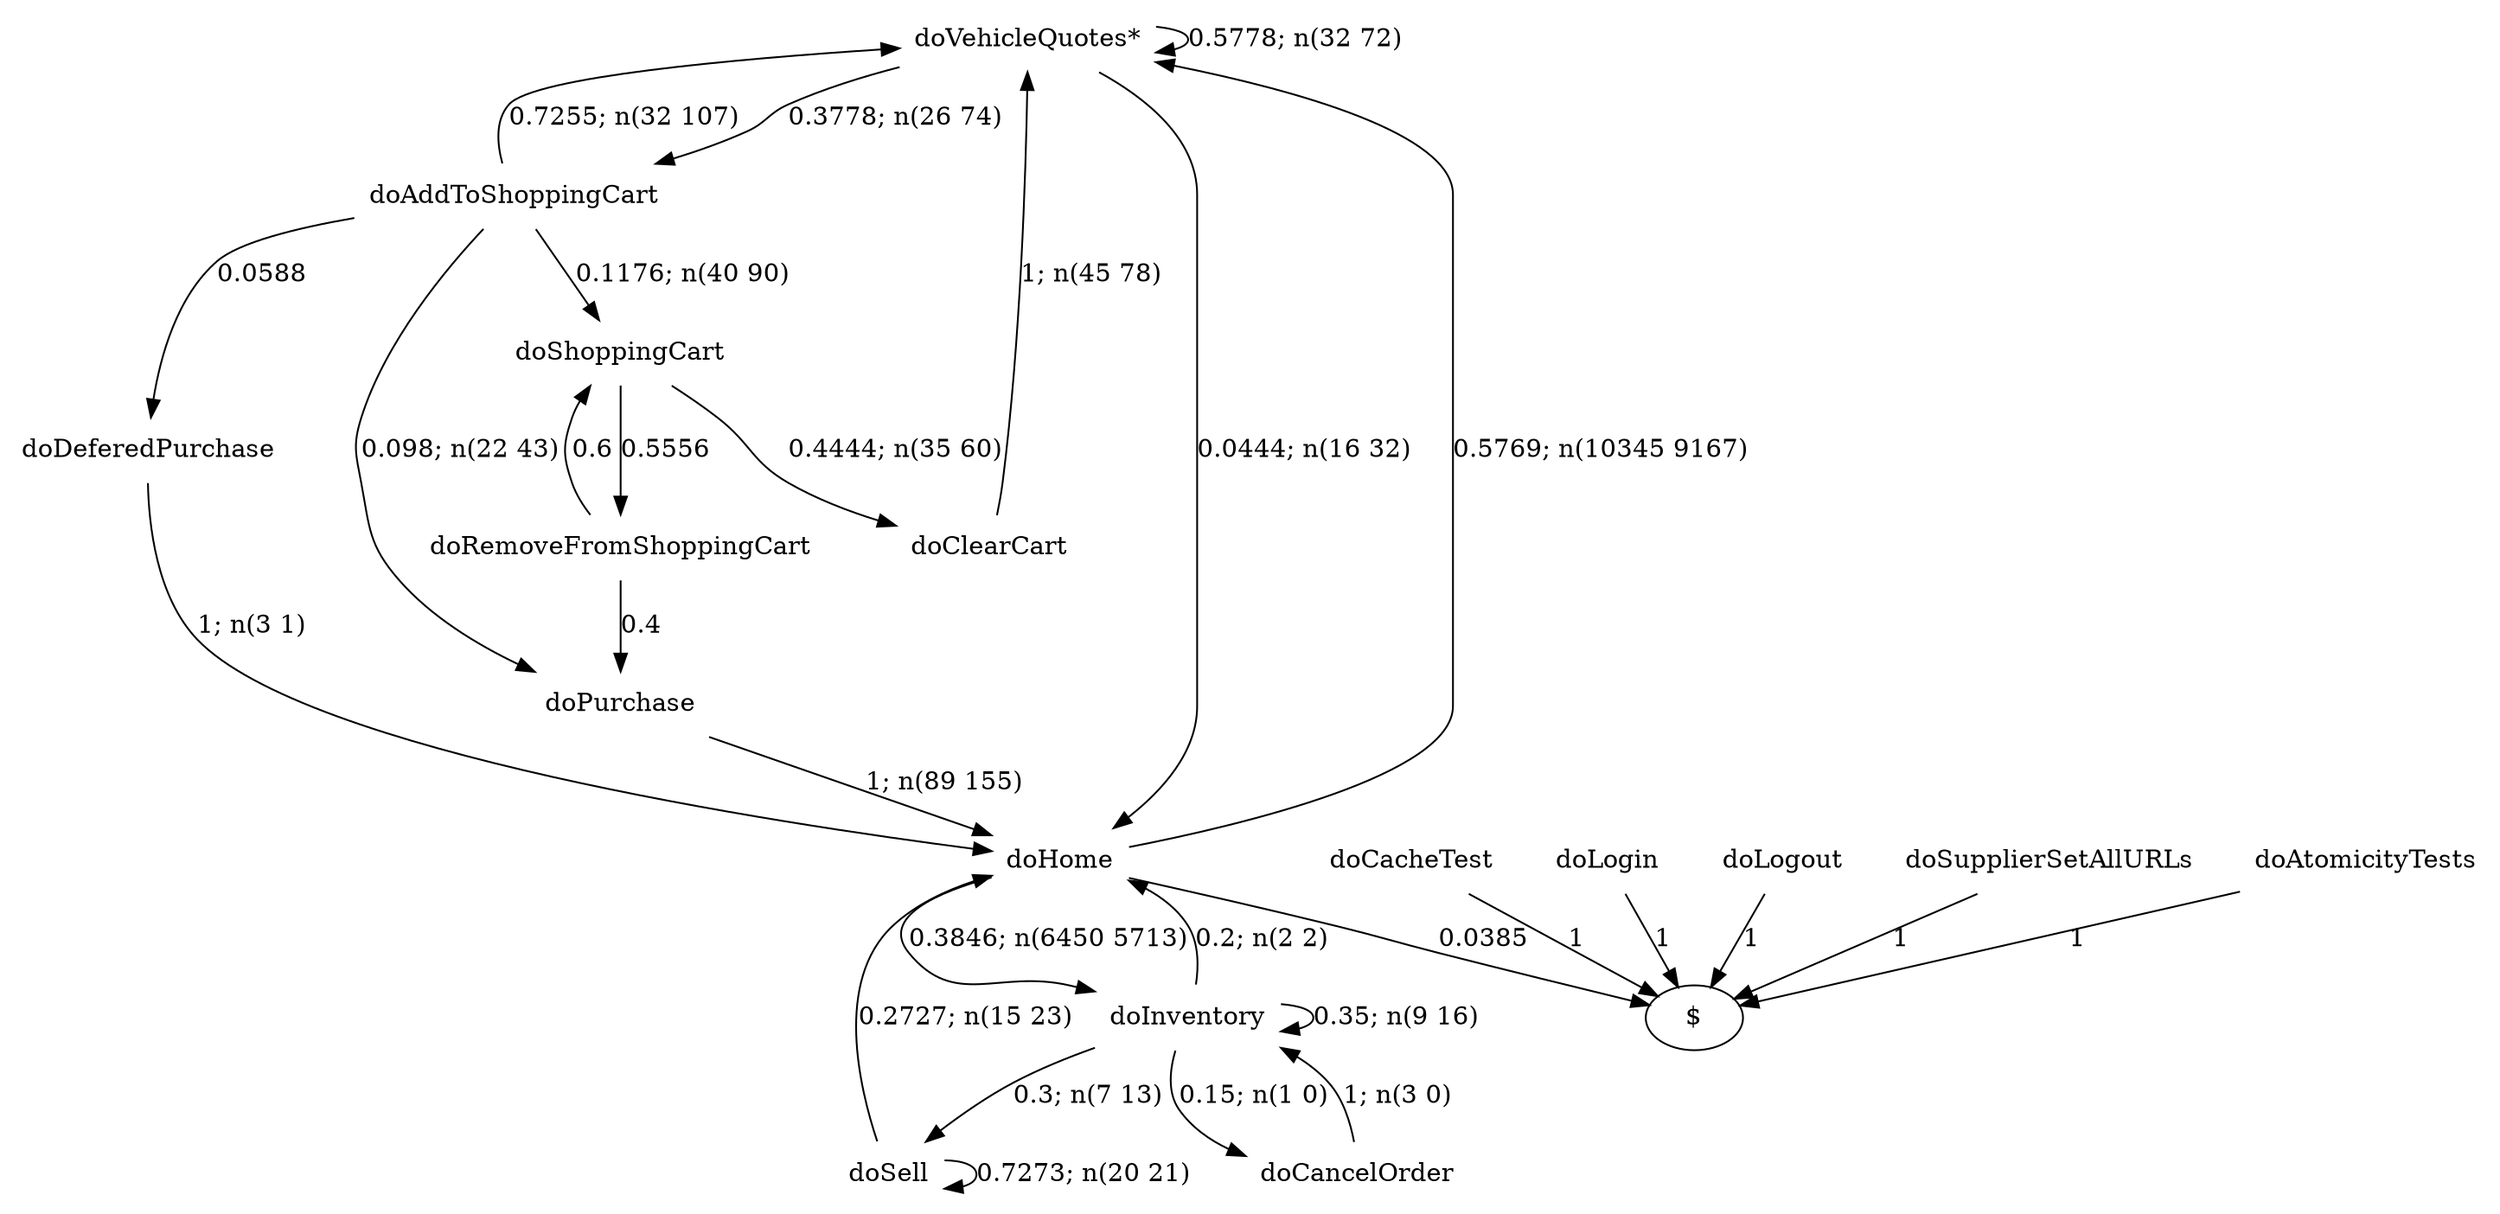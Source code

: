 digraph G {"doVehicleQuotes*" [label="doVehicleQuotes*",shape=none];"doSupplierSetAllURLs" [label="doSupplierSetAllURLs",shape=none];"doAtomicityTests" [label="doAtomicityTests",shape=none];"doCacheTest" [label="doCacheTest",shape=none];"doLogin" [label="doLogin",shape=none];"doAddToShoppingCart" [label="doAddToShoppingCart",shape=none];"doDeferedPurchase" [label="doDeferedPurchase",shape=none];"doHome" [label="doHome",shape=none];"doShoppingCart" [label="doShoppingCart",shape=none];"doClearCart" [label="doClearCart",shape=none];"doPurchase" [label="doPurchase",shape=none];"doInventory" [label="doInventory",shape=none];"doSell" [label="doSell",shape=none];"doLogout" [label="doLogout",shape=none];"doCancelOrder" [label="doCancelOrder",shape=none];"doRemoveFromShoppingCart" [label="doRemoveFromShoppingCart",shape=none];"doVehicleQuotes*"->"doVehicleQuotes*" [style=solid,label="0.5778; n(32 72)"];"doVehicleQuotes*"->"doAddToShoppingCart" [style=solid,label="0.3778; n(26 74)"];"doVehicleQuotes*"->"doHome" [style=solid,label="0.0444; n(16 32)"];"doSupplierSetAllURLs"->"$" [style=solid,label="1"];"doAtomicityTests"->"$" [style=solid,label="1"];"doCacheTest"->"$" [style=solid,label="1"];"doLogin"->"$" [style=solid,label="1"];"doAddToShoppingCart"->"doVehicleQuotes*" [style=solid,label="0.7255; n(32 107)"];"doAddToShoppingCart"->"doDeferedPurchase" [style=solid,label="0.0588"];"doAddToShoppingCart"->"doShoppingCart" [style=solid,label="0.1176; n(40 90)"];"doAddToShoppingCart"->"doPurchase" [style=solid,label="0.098; n(22 43)"];"doDeferedPurchase"->"doHome" [style=solid,label="1; n(3 1)"];"doHome"->"doVehicleQuotes*" [style=solid,label="0.5769; n(10345 9167)"];"doHome"->"doInventory" [style=solid,label="0.3846; n(6450 5713)"];"doHome"->"$" [style=solid,label="0.0385"];"doShoppingCart"->"doClearCart" [style=solid,label="0.4444; n(35 60)"];"doShoppingCart"->"doRemoveFromShoppingCart" [style=solid,label="0.5556"];"doClearCart"->"doVehicleQuotes*" [style=solid,label="1; n(45 78)"];"doPurchase"->"doHome" [style=solid,label="1; n(89 155)"];"doInventory"->"doHome" [style=solid,label="0.2; n(2 2)"];"doInventory"->"doInventory" [style=solid,label="0.35; n(9 16)"];"doInventory"->"doSell" [style=solid,label="0.3; n(7 13)"];"doInventory"->"doCancelOrder" [style=solid,label="0.15; n(1 0)"];"doSell"->"doHome" [style=solid,label="0.2727; n(15 23)"];"doSell"->"doSell" [style=solid,label="0.7273; n(20 21)"];"doLogout"->"$" [style=solid,label="1"];"doCancelOrder"->"doInventory" [style=solid,label="1; n(3 0)"];"doRemoveFromShoppingCart"->"doShoppingCart" [style=solid,label="0.6"];"doRemoveFromShoppingCart"->"doPurchase" [style=solid,label="0.4"];}
